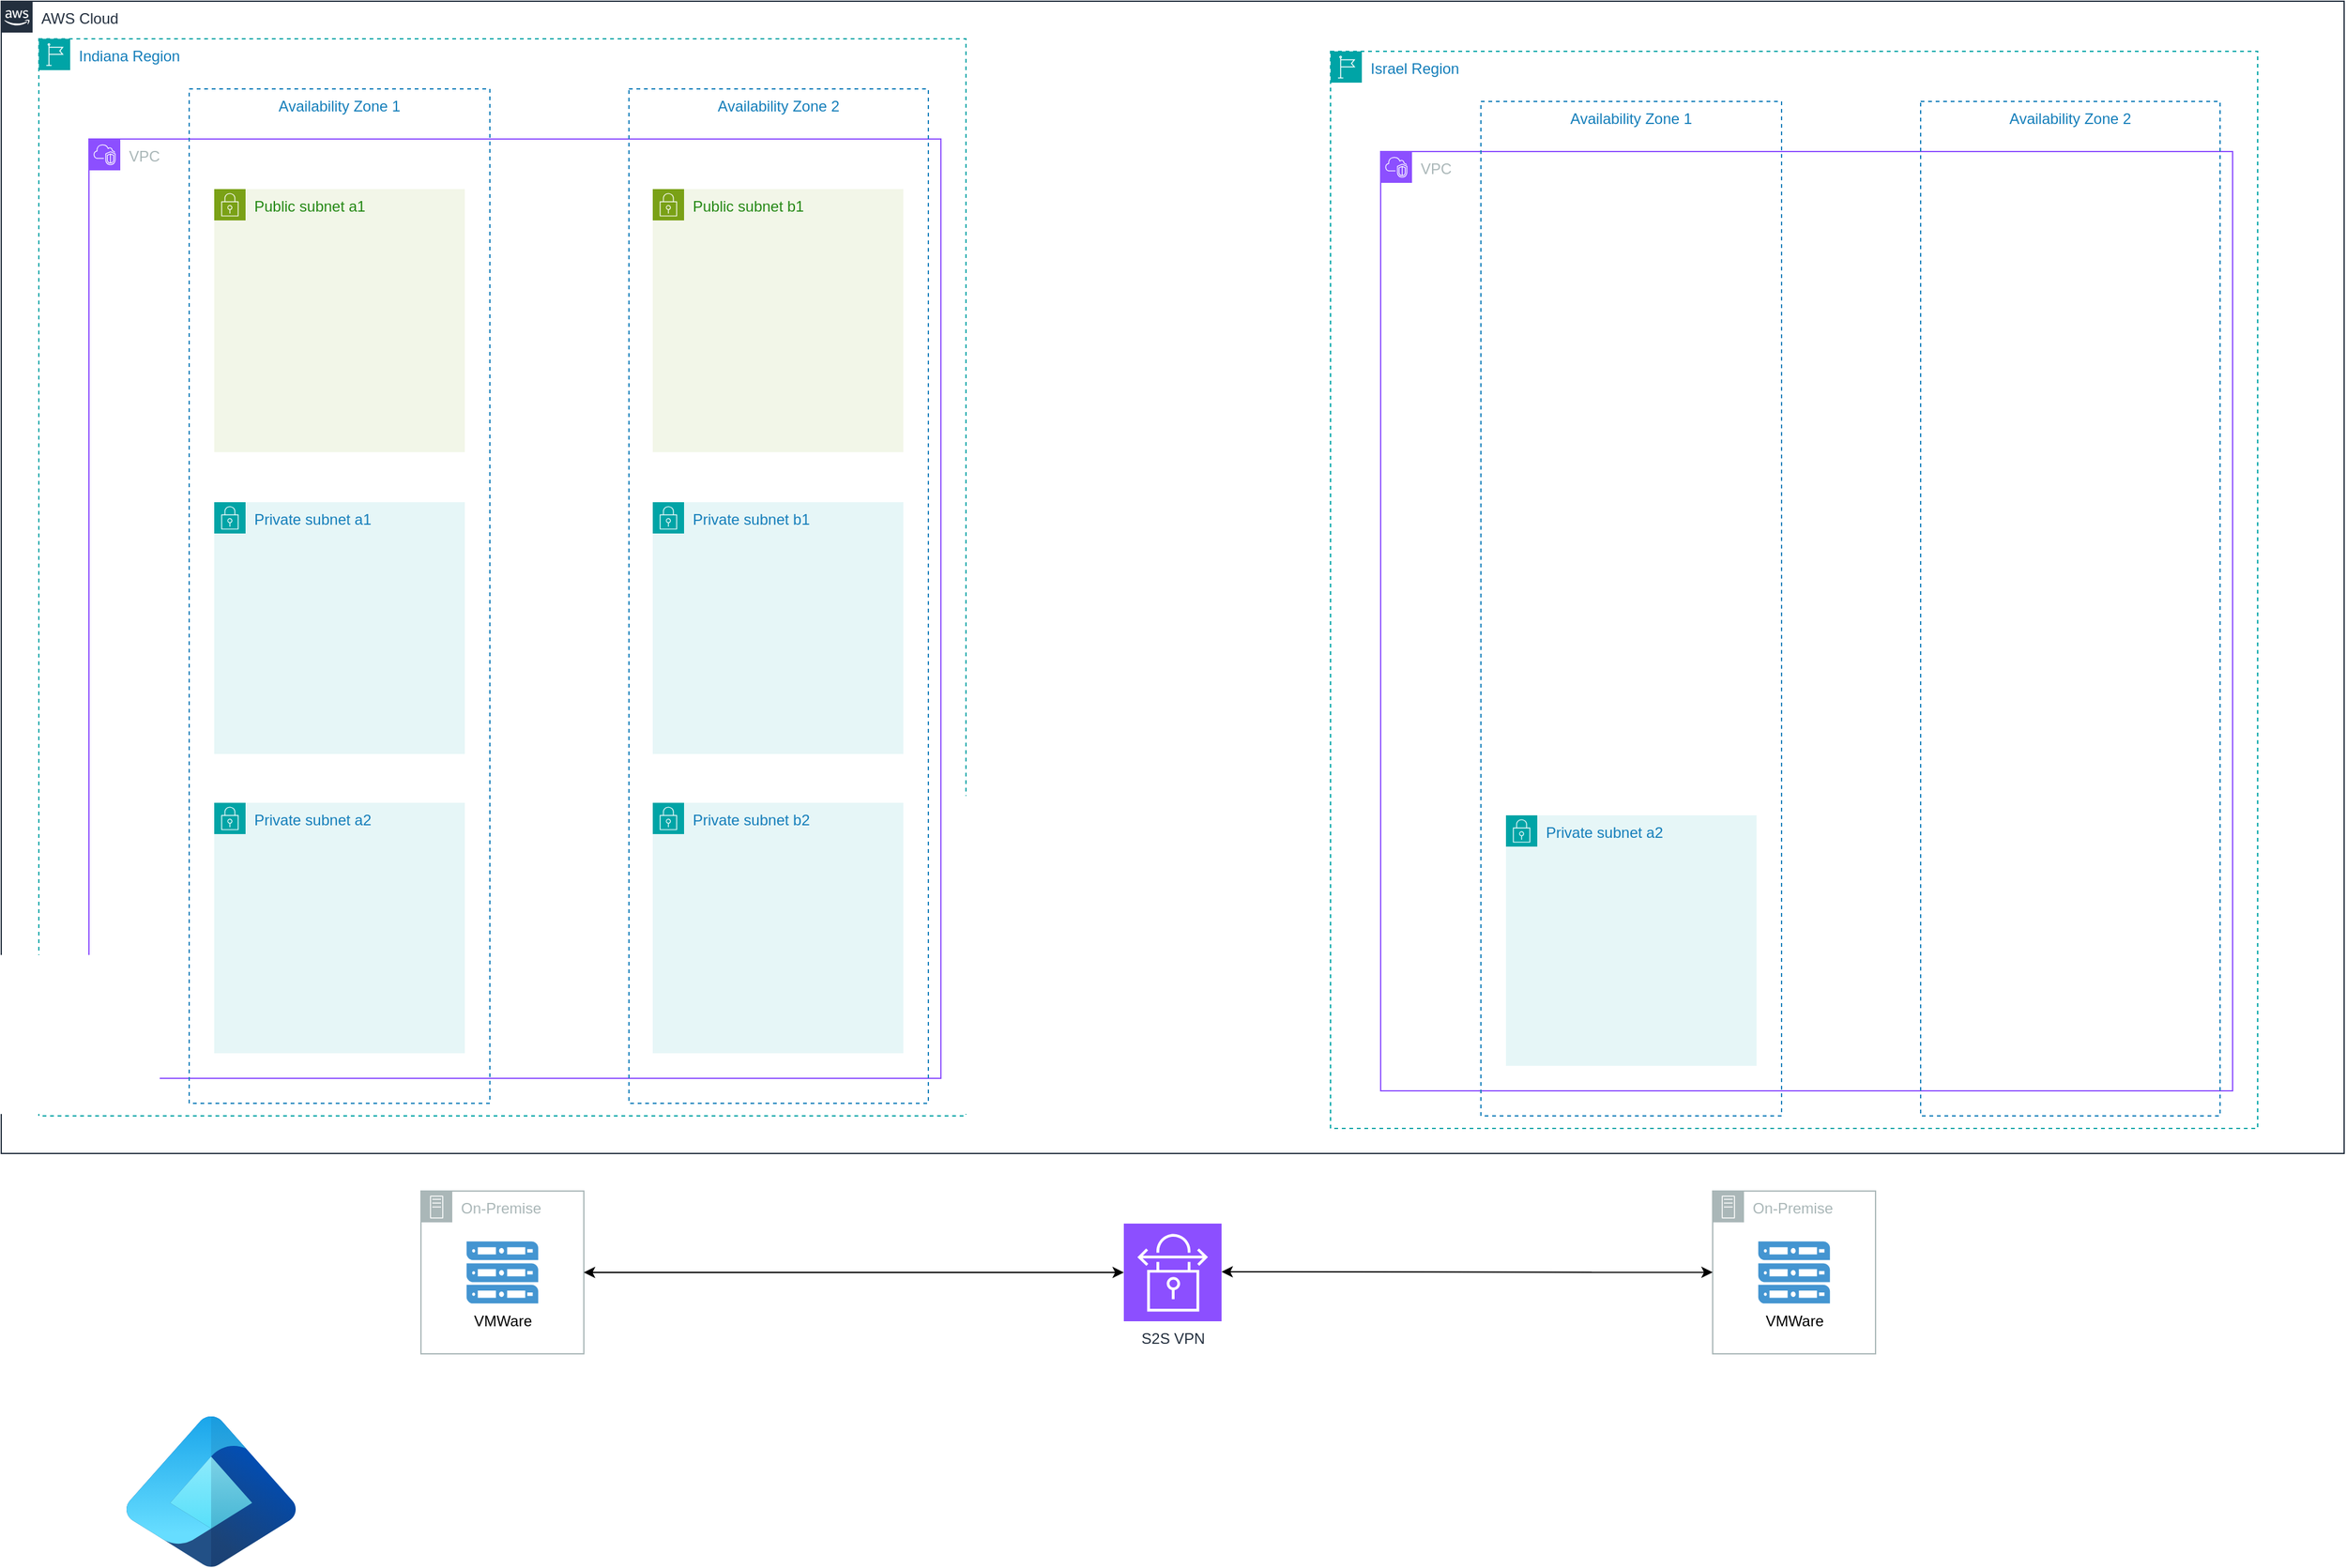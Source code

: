<mxfile version="24.7.14">
  <diagram name="Page-1" id="thP39e69wSnJScUfDxOl">
    <mxGraphModel dx="792" dy="1097" grid="1" gridSize="10" guides="1" tooltips="1" connect="1" arrows="1" fold="1" page="1" pageScale="1" pageWidth="2339" pageHeight="3300" math="0" shadow="0">
      <root>
        <mxCell id="0" />
        <mxCell id="1" parent="0" />
        <mxCell id="j4ZdQfC_km6iXzpJwhjP-19" value="Indiana Region" style="points=[[0,0],[0.25,0],[0.5,0],[0.75,0],[1,0],[1,0.25],[1,0.5],[1,0.75],[1,1],[0.75,1],[0.5,1],[0.25,1],[0,1],[0,0.75],[0,0.5],[0,0.25]];outlineConnect=0;gradientColor=none;html=1;whiteSpace=wrap;fontSize=12;fontStyle=0;container=1;pointerEvents=0;collapsible=0;recursiveResize=0;shape=mxgraph.aws4.group;grIcon=mxgraph.aws4.group_region;strokeColor=#00A4A6;fillColor=none;verticalAlign=top;align=left;spacingLeft=30;fontColor=#147EBA;dashed=1;" parent="1" vertex="1">
          <mxGeometry x="40" y="70" width="740" height="860" as="geometry" />
        </mxCell>
        <mxCell id="j4ZdQfC_km6iXzpJwhjP-20" value="VPC" style="points=[[0,0],[0.25,0],[0.5,0],[0.75,0],[1,0],[1,0.25],[1,0.5],[1,0.75],[1,1],[0.75,1],[0.5,1],[0.25,1],[0,1],[0,0.75],[0,0.5],[0,0.25]];outlineConnect=0;gradientColor=none;html=1;whiteSpace=wrap;fontSize=12;fontStyle=0;container=1;pointerEvents=0;collapsible=0;recursiveResize=0;shape=mxgraph.aws4.group;grIcon=mxgraph.aws4.group_vpc2;strokeColor=#8C4FFF;fillColor=none;verticalAlign=top;align=left;spacingLeft=30;fontColor=#AAB7B8;dashed=0;" parent="j4ZdQfC_km6iXzpJwhjP-19" vertex="1">
          <mxGeometry x="40" y="80" width="680" height="750" as="geometry" />
        </mxCell>
        <mxCell id="j4ZdQfC_km6iXzpJwhjP-21" value="Availability Zone 2" style="fillColor=none;strokeColor=#147EBA;dashed=1;verticalAlign=top;fontStyle=0;fontColor=#147EBA;whiteSpace=wrap;html=1;" parent="j4ZdQfC_km6iXzpJwhjP-19" vertex="1">
          <mxGeometry x="471" y="40" width="239" height="810" as="geometry" />
        </mxCell>
        <mxCell id="j4ZdQfC_km6iXzpJwhjP-22" value="Availability Zone 1" style="fillColor=none;strokeColor=#147EBA;dashed=1;verticalAlign=top;fontStyle=0;fontColor=#147EBA;whiteSpace=wrap;html=1;" parent="j4ZdQfC_km6iXzpJwhjP-19" vertex="1">
          <mxGeometry x="120" y="40" width="240" height="810" as="geometry" />
        </mxCell>
        <mxCell id="ApCNN91ezc1Avt48nN6z-5" value="Private subnet&amp;nbsp;a2" style="points=[[0,0],[0.25,0],[0.5,0],[0.75,0],[1,0],[1,0.25],[1,0.5],[1,0.75],[1,1],[0.75,1],[0.5,1],[0.25,1],[0,1],[0,0.75],[0,0.5],[0,0.25]];outlineConnect=0;gradientColor=none;html=1;whiteSpace=wrap;fontSize=12;fontStyle=0;container=1;pointerEvents=0;collapsible=0;recursiveResize=0;shape=mxgraph.aws4.group;grIcon=mxgraph.aws4.group_security_group;grStroke=0;strokeColor=#00A4A6;fillColor=#E6F6F7;verticalAlign=top;align=left;spacingLeft=30;fontColor=#147EBA;dashed=0;" parent="j4ZdQfC_km6iXzpJwhjP-19" vertex="1">
          <mxGeometry x="140" y="610" width="200" height="200" as="geometry" />
        </mxCell>
        <mxCell id="j4ZdQfC_km6iXzpJwhjP-24" value="AWS Cloud" style="points=[[0,0],[0.25,0],[0.5,0],[0.75,0],[1,0],[1,0.25],[1,0.5],[1,0.75],[1,1],[0.75,1],[0.5,1],[0.25,1],[0,1],[0,0.75],[0,0.5],[0,0.25]];outlineConnect=0;gradientColor=none;html=1;whiteSpace=wrap;fontSize=12;fontStyle=0;container=1;pointerEvents=0;collapsible=0;recursiveResize=0;shape=mxgraph.aws4.group;grIcon=mxgraph.aws4.group_aws_cloud_alt;strokeColor=#232F3E;fillColor=none;verticalAlign=top;align=left;spacingLeft=30;fontColor=#232F3E;dashed=0;" parent="1" vertex="1">
          <mxGeometry x="10" y="40" width="1870" height="920" as="geometry" />
        </mxCell>
        <mxCell id="ApCNN91ezc1Avt48nN6z-1" value="Public subnet a1" style="points=[[0,0],[0.25,0],[0.5,0],[0.75,0],[1,0],[1,0.25],[1,0.5],[1,0.75],[1,1],[0.75,1],[0.5,1],[0.25,1],[0,1],[0,0.75],[0,0.5],[0,0.25]];outlineConnect=0;gradientColor=none;html=1;whiteSpace=wrap;fontSize=12;fontStyle=0;container=1;pointerEvents=0;collapsible=0;recursiveResize=0;shape=mxgraph.aws4.group;grIcon=mxgraph.aws4.group_security_group;grStroke=0;strokeColor=#7AA116;fillColor=#F2F6E8;verticalAlign=top;align=left;spacingLeft=30;fontColor=#248814;dashed=0;" parent="j4ZdQfC_km6iXzpJwhjP-24" vertex="1">
          <mxGeometry x="170" y="150" width="200" height="210" as="geometry" />
        </mxCell>
        <mxCell id="ApCNN91ezc1Avt48nN6z-3" value="Public subnet b1" style="points=[[0,0],[0.25,0],[0.5,0],[0.75,0],[1,0],[1,0.25],[1,0.5],[1,0.75],[1,1],[0.75,1],[0.5,1],[0.25,1],[0,1],[0,0.75],[0,0.5],[0,0.25]];outlineConnect=0;gradientColor=none;html=1;whiteSpace=wrap;fontSize=12;fontStyle=0;container=1;pointerEvents=0;collapsible=0;recursiveResize=0;shape=mxgraph.aws4.group;grIcon=mxgraph.aws4.group_security_group;grStroke=0;strokeColor=#7AA116;fillColor=#F2F6E8;verticalAlign=top;align=left;spacingLeft=30;fontColor=#248814;dashed=0;" parent="j4ZdQfC_km6iXzpJwhjP-24" vertex="1">
          <mxGeometry x="520" y="150" width="200" height="210" as="geometry" />
        </mxCell>
        <mxCell id="ApCNN91ezc1Avt48nN6z-4" value="Private subnet a1" style="points=[[0,0],[0.25,0],[0.5,0],[0.75,0],[1,0],[1,0.25],[1,0.5],[1,0.75],[1,1],[0.75,1],[0.5,1],[0.25,1],[0,1],[0,0.75],[0,0.5],[0,0.25]];outlineConnect=0;gradientColor=none;html=1;whiteSpace=wrap;fontSize=12;fontStyle=0;container=1;pointerEvents=0;collapsible=0;recursiveResize=0;shape=mxgraph.aws4.group;grIcon=mxgraph.aws4.group_security_group;grStroke=0;strokeColor=#00A4A6;fillColor=#E6F6F7;verticalAlign=top;align=left;spacingLeft=30;fontColor=#147EBA;dashed=0;" parent="j4ZdQfC_km6iXzpJwhjP-24" vertex="1">
          <mxGeometry x="170" y="400" width="200" height="201" as="geometry" />
        </mxCell>
        <mxCell id="ApCNN91ezc1Avt48nN6z-6" value="Private subnet b1" style="points=[[0,0],[0.25,0],[0.5,0],[0.75,0],[1,0],[1,0.25],[1,0.5],[1,0.75],[1,1],[0.75,1],[0.5,1],[0.25,1],[0,1],[0,0.75],[0,0.5],[0,0.25]];outlineConnect=0;gradientColor=none;html=1;whiteSpace=wrap;fontSize=12;fontStyle=0;container=1;pointerEvents=0;collapsible=0;recursiveResize=0;shape=mxgraph.aws4.group;grIcon=mxgraph.aws4.group_security_group;grStroke=0;strokeColor=#00A4A6;fillColor=#E6F6F7;verticalAlign=top;align=left;spacingLeft=30;fontColor=#147EBA;dashed=0;" parent="j4ZdQfC_km6iXzpJwhjP-24" vertex="1">
          <mxGeometry x="520" y="400" width="200" height="201" as="geometry" />
        </mxCell>
        <mxCell id="ApCNN91ezc1Avt48nN6z-7" value="Private subnet&amp;nbsp;b2" style="points=[[0,0],[0.25,0],[0.5,0],[0.75,0],[1,0],[1,0.25],[1,0.5],[1,0.75],[1,1],[0.75,1],[0.5,1],[0.25,1],[0,1],[0,0.75],[0,0.5],[0,0.25]];outlineConnect=0;gradientColor=none;html=1;whiteSpace=wrap;fontSize=12;fontStyle=0;container=1;pointerEvents=0;collapsible=0;recursiveResize=0;shape=mxgraph.aws4.group;grIcon=mxgraph.aws4.group_security_group;grStroke=0;strokeColor=#00A4A6;fillColor=#E6F6F7;verticalAlign=top;align=left;spacingLeft=30;fontColor=#147EBA;dashed=0;" parent="j4ZdQfC_km6iXzpJwhjP-24" vertex="1">
          <mxGeometry x="520" y="640" width="200" height="200" as="geometry" />
        </mxCell>
        <mxCell id="qq3dgIkjJxUzdVn36jdb-1" value="Israel Region" style="points=[[0,0],[0.25,0],[0.5,0],[0.75,0],[1,0],[1,0.25],[1,0.5],[1,0.75],[1,1],[0.75,1],[0.5,1],[0.25,1],[0,1],[0,0.75],[0,0.5],[0,0.25]];outlineConnect=0;gradientColor=none;html=1;whiteSpace=wrap;fontSize=12;fontStyle=0;container=1;pointerEvents=0;collapsible=0;recursiveResize=0;shape=mxgraph.aws4.group;grIcon=mxgraph.aws4.group_region;strokeColor=#00A4A6;fillColor=none;verticalAlign=top;align=left;spacingLeft=30;fontColor=#147EBA;dashed=1;" parent="1" vertex="1">
          <mxGeometry x="1071" y="80" width="740" height="860" as="geometry" />
        </mxCell>
        <mxCell id="qq3dgIkjJxUzdVn36jdb-2" value="VPC" style="points=[[0,0],[0.25,0],[0.5,0],[0.75,0],[1,0],[1,0.25],[1,0.5],[1,0.75],[1,1],[0.75,1],[0.5,1],[0.25,1],[0,1],[0,0.75],[0,0.5],[0,0.25]];outlineConnect=0;gradientColor=none;html=1;whiteSpace=wrap;fontSize=12;fontStyle=0;container=1;pointerEvents=0;collapsible=0;recursiveResize=0;shape=mxgraph.aws4.group;grIcon=mxgraph.aws4.group_vpc2;strokeColor=#8C4FFF;fillColor=none;verticalAlign=top;align=left;spacingLeft=30;fontColor=#AAB7B8;dashed=0;" parent="qq3dgIkjJxUzdVn36jdb-1" vertex="1">
          <mxGeometry x="40" y="80" width="680" height="750" as="geometry" />
        </mxCell>
        <mxCell id="qq3dgIkjJxUzdVn36jdb-3" value="Availability Zone 2" style="fillColor=none;strokeColor=#147EBA;dashed=1;verticalAlign=top;fontStyle=0;fontColor=#147EBA;whiteSpace=wrap;html=1;" parent="qq3dgIkjJxUzdVn36jdb-1" vertex="1">
          <mxGeometry x="471" y="40" width="239" height="810" as="geometry" />
        </mxCell>
        <mxCell id="qq3dgIkjJxUzdVn36jdb-4" value="Availability Zone 1" style="fillColor=none;strokeColor=#147EBA;dashed=1;verticalAlign=top;fontStyle=0;fontColor=#147EBA;whiteSpace=wrap;html=1;" parent="qq3dgIkjJxUzdVn36jdb-1" vertex="1">
          <mxGeometry x="120" y="40" width="240" height="810" as="geometry" />
        </mxCell>
        <mxCell id="qq3dgIkjJxUzdVn36jdb-5" value="Private subnet&amp;nbsp;a2" style="points=[[0,0],[0.25,0],[0.5,0],[0.75,0],[1,0],[1,0.25],[1,0.5],[1,0.75],[1,1],[0.75,1],[0.5,1],[0.25,1],[0,1],[0,0.75],[0,0.5],[0,0.25]];outlineConnect=0;gradientColor=none;html=1;whiteSpace=wrap;fontSize=12;fontStyle=0;container=1;pointerEvents=0;collapsible=0;recursiveResize=0;shape=mxgraph.aws4.group;grIcon=mxgraph.aws4.group_security_group;grStroke=0;strokeColor=#00A4A6;fillColor=#E6F6F7;verticalAlign=top;align=left;spacingLeft=30;fontColor=#147EBA;dashed=0;" parent="qq3dgIkjJxUzdVn36jdb-1" vertex="1">
          <mxGeometry x="140" y="610" width="200" height="200" as="geometry" />
        </mxCell>
        <mxCell id="qq3dgIkjJxUzdVn36jdb-12" value="" style="image;aspect=fixed;html=1;points=[];align=center;fontSize=12;image=img/lib/azure2/other/Entra_Identity.svg;" parent="1" vertex="1">
          <mxGeometry x="110" y="1170" width="135.01" height="120" as="geometry" />
        </mxCell>
        <mxCell id="Uqf70fdPnF49nWEM46q--1" value="On-Premise" style="sketch=0;outlineConnect=0;gradientColor=none;html=1;whiteSpace=wrap;fontSize=12;fontStyle=0;shape=mxgraph.aws4.group;grIcon=mxgraph.aws4.group_on_premise;strokeColor=#AAB7B8;fillColor=none;verticalAlign=top;align=left;spacingLeft=30;fontColor=#AAB7B8;dashed=0;" vertex="1" parent="1">
          <mxGeometry x="345" y="990" width="130" height="130" as="geometry" />
        </mxCell>
        <mxCell id="Uqf70fdPnF49nWEM46q--2" value="On-Premise" style="sketch=0;outlineConnect=0;gradientColor=none;html=1;whiteSpace=wrap;fontSize=12;fontStyle=0;shape=mxgraph.aws4.group;grIcon=mxgraph.aws4.group_on_premise;strokeColor=#AAB7B8;fillColor=none;verticalAlign=top;align=left;spacingLeft=30;fontColor=#AAB7B8;dashed=0;" vertex="1" parent="1">
          <mxGeometry x="1376" y="990" width="130" height="130" as="geometry" />
        </mxCell>
        <mxCell id="Uqf70fdPnF49nWEM46q--3" value="S2S VPN" style="sketch=0;points=[[0,0,0],[0.25,0,0],[0.5,0,0],[0.75,0,0],[1,0,0],[0,1,0],[0.25,1,0],[0.5,1,0],[0.75,1,0],[1,1,0],[0,0.25,0],[0,0.5,0],[0,0.75,0],[1,0.25,0],[1,0.5,0],[1,0.75,0]];outlineConnect=0;fontColor=#232F3E;fillColor=#8C4FFF;strokeColor=#ffffff;dashed=0;verticalLabelPosition=bottom;verticalAlign=top;align=center;html=1;fontSize=12;fontStyle=0;aspect=fixed;shape=mxgraph.aws4.resourceIcon;resIcon=mxgraph.aws4.site_to_site_vpn;" vertex="1" parent="1">
          <mxGeometry x="906" y="1016" width="78" height="78" as="geometry" />
        </mxCell>
        <mxCell id="Uqf70fdPnF49nWEM46q--4" value="" style="endArrow=classic;startArrow=classic;html=1;rounded=0;entryX=0;entryY=0.5;entryDx=0;entryDy=0;entryPerimeter=0;" edge="1" parent="1" source="Uqf70fdPnF49nWEM46q--1" target="Uqf70fdPnF49nWEM46q--3">
          <mxGeometry width="50" height="50" relative="1" as="geometry">
            <mxPoint x="620" y="790" as="sourcePoint" />
            <mxPoint x="670" y="740" as="targetPoint" />
          </mxGeometry>
        </mxCell>
        <mxCell id="Uqf70fdPnF49nWEM46q--5" value="" style="endArrow=classic;startArrow=classic;html=1;rounded=0;" edge="1" parent="1" target="Uqf70fdPnF49nWEM46q--2">
          <mxGeometry width="50" height="50" relative="1" as="geometry">
            <mxPoint x="984" y="1054.5" as="sourcePoint" />
            <mxPoint x="1415" y="1054.5" as="targetPoint" />
          </mxGeometry>
        </mxCell>
        <mxCell id="Uqf70fdPnF49nWEM46q--6" value="VMWare" style="pointerEvents=1;shadow=0;dashed=0;html=1;strokeColor=none;fillColor=#4495D1;labelPosition=center;verticalLabelPosition=bottom;verticalAlign=top;align=center;outlineConnect=0;shape=mxgraph.veeam.server_stack;" vertex="1" parent="1">
          <mxGeometry x="381.4" y="1030.2" width="57.2" height="49.6" as="geometry" />
        </mxCell>
        <mxCell id="Uqf70fdPnF49nWEM46q--7" value="VMWare" style="pointerEvents=1;shadow=0;dashed=0;html=1;strokeColor=none;fillColor=#4495D1;labelPosition=center;verticalLabelPosition=bottom;verticalAlign=top;align=center;outlineConnect=0;shape=mxgraph.veeam.server_stack;" vertex="1" parent="1">
          <mxGeometry x="1412.4" y="1030.2" width="57.2" height="49.6" as="geometry" />
        </mxCell>
      </root>
    </mxGraphModel>
  </diagram>
</mxfile>
